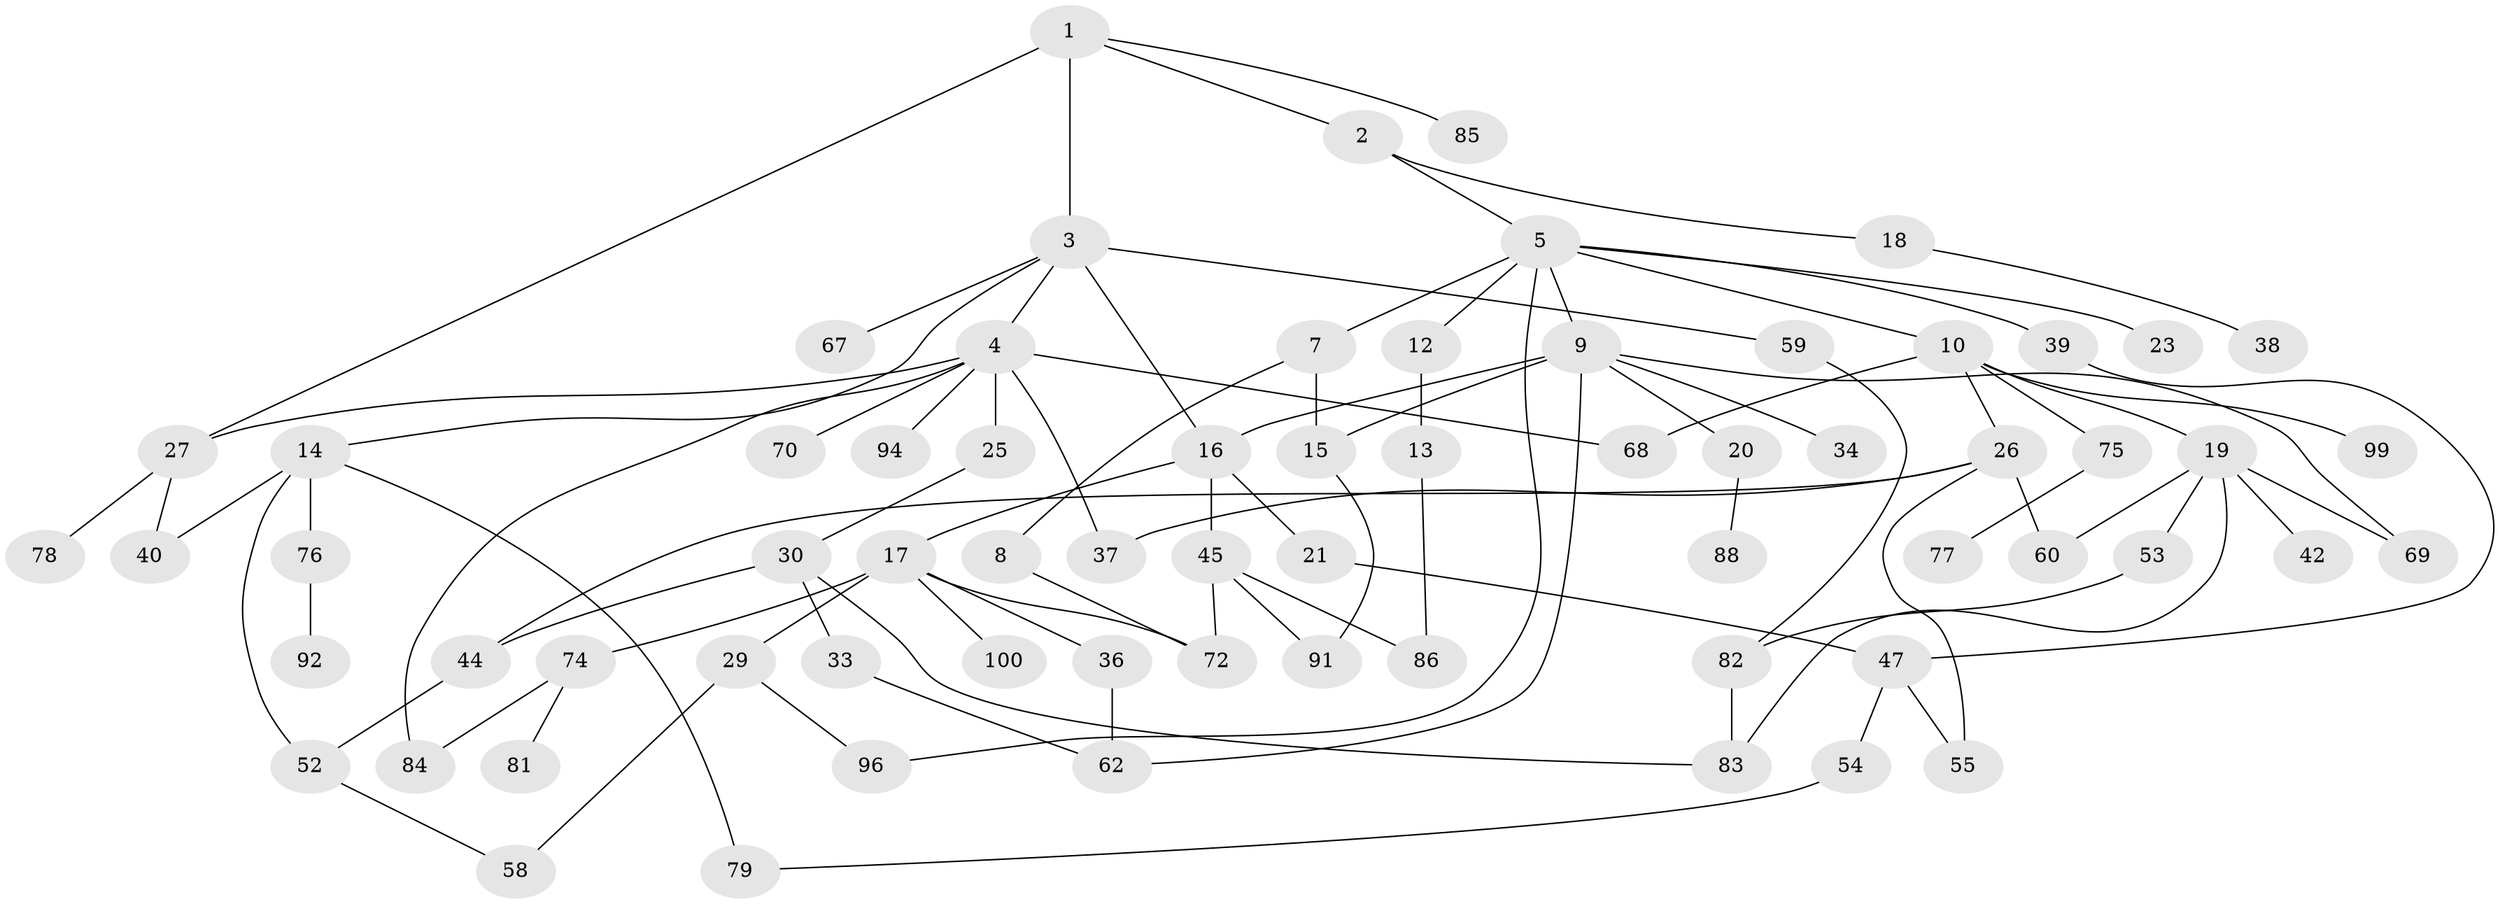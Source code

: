 // original degree distribution, {4: 0.08, 3: 0.19, 5: 0.06, 7: 0.01, 2: 0.38, 6: 0.04, 1: 0.24}
// Generated by graph-tools (version 1.1) at 2025/54/02/21/25 11:54:43]
// undirected, 68 vertices, 92 edges
graph export_dot {
graph [start="1"]
  node [color=gray90,style=filled];
  1 [super="+46"];
  2;
  3 [super="+41"];
  4 [super="+31"];
  5 [super="+6"];
  7;
  8 [super="+32"];
  9 [super="+11"];
  10 [super="+48"];
  12 [super="+50"];
  13 [super="+24"];
  14 [super="+57"];
  15 [super="+49"];
  16 [super="+43"];
  17 [super="+65"];
  18 [super="+28"];
  19 [super="+22"];
  20;
  21;
  23;
  25;
  26 [super="+63"];
  27 [super="+64"];
  29 [super="+93"];
  30 [super="+95"];
  33 [super="+35"];
  34;
  36 [super="+73"];
  37 [super="+61"];
  38;
  39;
  40 [super="+89"];
  42;
  44 [super="+66"];
  45 [super="+71"];
  47 [super="+51"];
  52 [super="+80"];
  53 [super="+56"];
  54;
  55;
  58;
  59;
  60;
  62 [super="+97"];
  67;
  68;
  69;
  70;
  72 [super="+90"];
  74 [super="+87"];
  75;
  76;
  77;
  78;
  79;
  81;
  82;
  83;
  84;
  85;
  86 [super="+98"];
  88;
  91;
  92;
  94;
  96;
  99;
  100;
  1 -- 2;
  1 -- 3 [weight=2];
  1 -- 85;
  1 -- 27;
  2 -- 5;
  2 -- 18;
  3 -- 4;
  3 -- 14;
  3 -- 67;
  3 -- 59;
  3 -- 16;
  4 -- 25;
  4 -- 27;
  4 -- 68;
  4 -- 70;
  4 -- 37;
  4 -- 94;
  4 -- 84;
  5 -- 9;
  5 -- 39;
  5 -- 96;
  5 -- 7;
  5 -- 23;
  5 -- 10;
  5 -- 12;
  7 -- 8;
  7 -- 15;
  8 -- 72;
  9 -- 15;
  9 -- 62;
  9 -- 16;
  9 -- 34;
  9 -- 20;
  9 -- 69;
  10 -- 19;
  10 -- 26;
  10 -- 75;
  10 -- 99;
  10 -- 68;
  12 -- 13;
  13 -- 86;
  14 -- 40;
  14 -- 52;
  14 -- 79;
  14 -- 76;
  15 -- 91;
  16 -- 17;
  16 -- 21;
  16 -- 45;
  17 -- 29;
  17 -- 36;
  17 -- 74;
  17 -- 72;
  17 -- 100;
  18 -- 38;
  19 -- 42;
  19 -- 83;
  19 -- 69;
  19 -- 60;
  19 -- 53;
  20 -- 88;
  21 -- 47;
  25 -- 30;
  26 -- 37;
  26 -- 44;
  26 -- 60;
  26 -- 55;
  27 -- 78;
  27 -- 40;
  29 -- 58;
  29 -- 96;
  30 -- 33;
  30 -- 83;
  30 -- 44;
  33 -- 62;
  36 -- 62;
  39 -- 47;
  44 -- 52;
  45 -- 91;
  45 -- 86;
  45 -- 72;
  47 -- 54;
  47 -- 55;
  52 -- 58;
  53 -- 82;
  54 -- 79;
  59 -- 82;
  74 -- 81;
  74 -- 84;
  75 -- 77;
  76 -- 92;
  82 -- 83;
}
